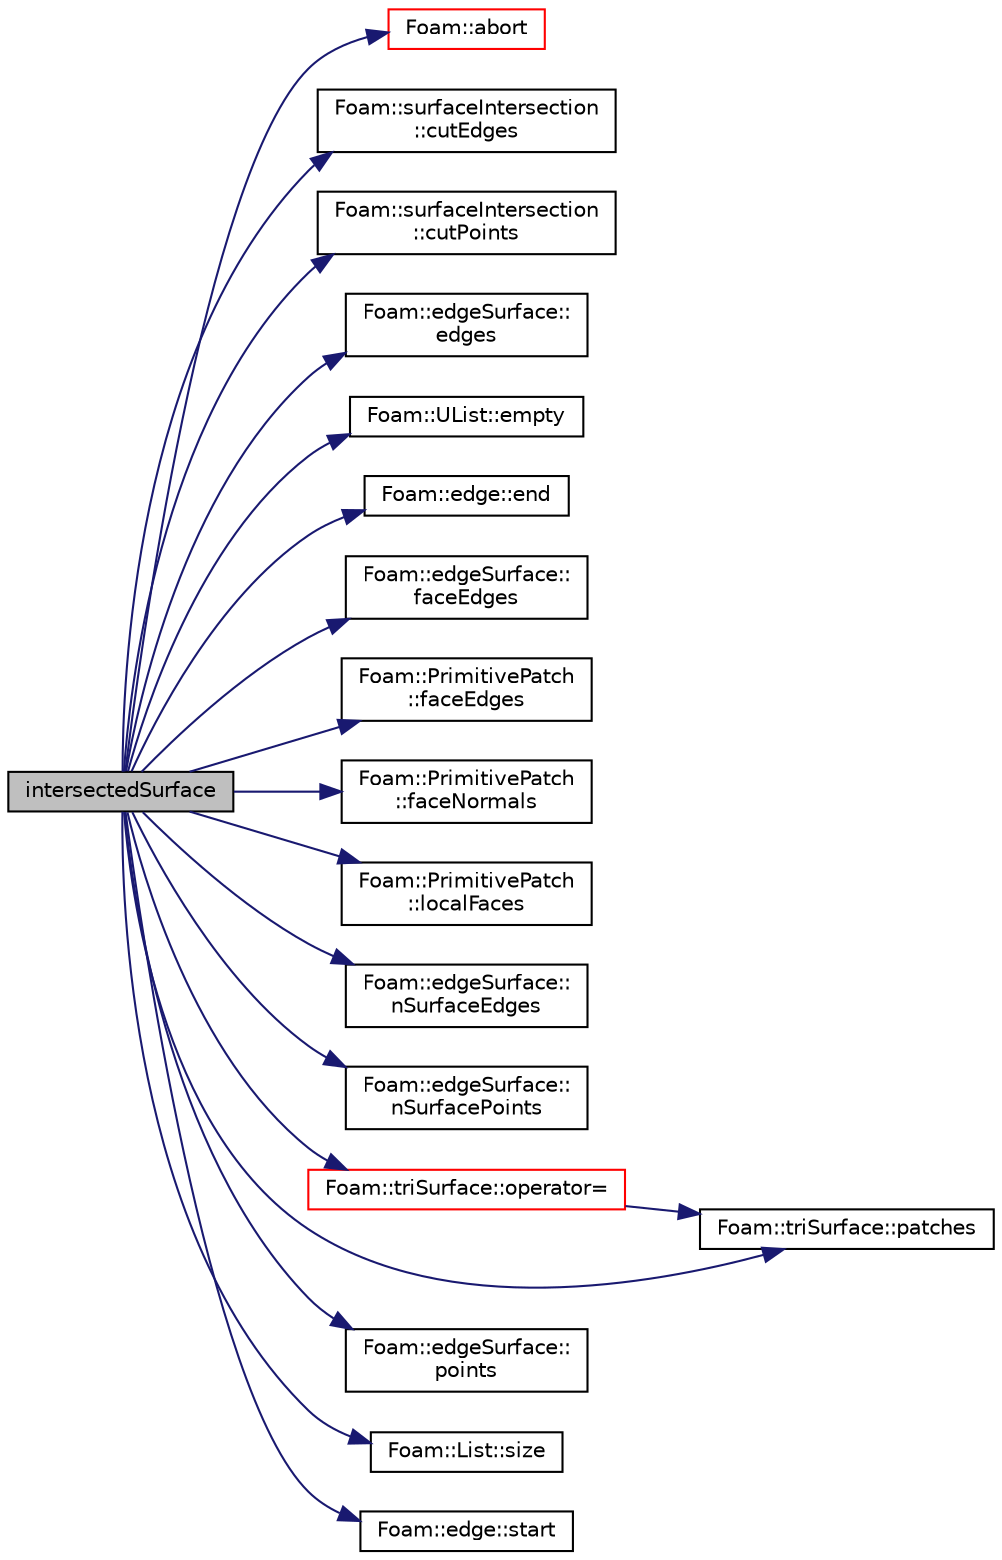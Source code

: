 digraph "intersectedSurface"
{
  bgcolor="transparent";
  edge [fontname="Helvetica",fontsize="10",labelfontname="Helvetica",labelfontsize="10"];
  node [fontname="Helvetica",fontsize="10",shape=record];
  rankdir="LR";
  Node1 [label="intersectedSurface",height=0.2,width=0.4,color="black", fillcolor="grey75", style="filled", fontcolor="black"];
  Node1 -> Node2 [color="midnightblue",fontsize="10",style="solid",fontname="Helvetica"];
  Node2 [label="Foam::abort",height=0.2,width=0.4,color="red",URL="$a10675.html#a447107a607d03e417307c203fa5fb44b"];
  Node1 -> Node3 [color="midnightblue",fontsize="10",style="solid",fontname="Helvetica"];
  Node3 [label="Foam::surfaceIntersection\l::cutEdges",height=0.2,width=0.4,color="black",URL="$a02472.html#a7c76e3ed03912ae1e5c62b13611670e3"];
  Node1 -> Node4 [color="midnightblue",fontsize="10",style="solid",fontname="Helvetica"];
  Node4 [label="Foam::surfaceIntersection\l::cutPoints",height=0.2,width=0.4,color="black",URL="$a02472.html#accb8b5b33864e301df17e24f7da938f2"];
  Node1 -> Node5 [color="midnightblue",fontsize="10",style="solid",fontname="Helvetica"];
  Node5 [label="Foam::edgeSurface::\ledges",height=0.2,width=0.4,color="black",URL="$a00615.html#aa9e7da73dfe101016afed525f326fdc7"];
  Node1 -> Node6 [color="midnightblue",fontsize="10",style="solid",fontname="Helvetica"];
  Node6 [label="Foam::UList::empty",height=0.2,width=0.4,color="black",URL="$a02720.html#ac6e61de369e994009e36f344f99c15ad",tooltip="Return true if the UList is empty (ie, size() is zero). "];
  Node1 -> Node7 [color="midnightblue",fontsize="10",style="solid",fontname="Helvetica"];
  Node7 [label="Foam::edge::end",height=0.2,width=0.4,color="black",URL="$a00606.html#a8ed0e876210c2c116b5694307a830518",tooltip="Return end vertex label. "];
  Node1 -> Node8 [color="midnightblue",fontsize="10",style="solid",fontname="Helvetica"];
  Node8 [label="Foam::edgeSurface::\lfaceEdges",height=0.2,width=0.4,color="black",URL="$a00615.html#aa10c4581df08d2b03f7f6d2a93aa16e8",tooltip="From face to our edges_. "];
  Node1 -> Node9 [color="midnightblue",fontsize="10",style="solid",fontname="Helvetica"];
  Node9 [label="Foam::PrimitivePatch\l::faceEdges",height=0.2,width=0.4,color="black",URL="$a01959.html#af8f18d40d14450677bb24334032e7638",tooltip="Return face-edge addressing. "];
  Node1 -> Node10 [color="midnightblue",fontsize="10",style="solid",fontname="Helvetica"];
  Node10 [label="Foam::PrimitivePatch\l::faceNormals",height=0.2,width=0.4,color="black",URL="$a01959.html#aa454c45ea89f03f5d0bd92ea2f38d85a",tooltip="Return face normals for patch. "];
  Node1 -> Node11 [color="midnightblue",fontsize="10",style="solid",fontname="Helvetica"];
  Node11 [label="Foam::PrimitivePatch\l::localFaces",height=0.2,width=0.4,color="black",URL="$a01959.html#af5aca3ce69275c80366bc8d5c0584da2",tooltip="Return patch faces addressing into local point list. "];
  Node1 -> Node12 [color="midnightblue",fontsize="10",style="solid",fontname="Helvetica"];
  Node12 [label="Foam::edgeSurface::\lnSurfaceEdges",height=0.2,width=0.4,color="black",URL="$a00615.html#a56840ca883ac4352bc4dbaafc941fa75"];
  Node1 -> Node13 [color="midnightblue",fontsize="10",style="solid",fontname="Helvetica"];
  Node13 [label="Foam::edgeSurface::\lnSurfacePoints",height=0.2,width=0.4,color="black",URL="$a00615.html#aba74a1f330264e6ff770ac974f907b67"];
  Node1 -> Node14 [color="midnightblue",fontsize="10",style="solid",fontname="Helvetica"];
  Node14 [label="Foam::triSurface::operator=",height=0.2,width=0.4,color="red",URL="$a02668.html#a7007e1a39a89b943666033e034e1083b"];
  Node14 -> Node15 [color="midnightblue",fontsize="10",style="solid",fontname="Helvetica"];
  Node15 [label="Foam::triSurface::patches",height=0.2,width=0.4,color="black",URL="$a02668.html#a40a43f76fd50b5f1cd1c242669a14406"];
  Node1 -> Node15 [color="midnightblue",fontsize="10",style="solid",fontname="Helvetica"];
  Node1 -> Node16 [color="midnightblue",fontsize="10",style="solid",fontname="Helvetica"];
  Node16 [label="Foam::edgeSurface::\lpoints",height=0.2,width=0.4,color="black",URL="$a00615.html#a73ff9486717e5d8efeb6e9c3f311ad5c"];
  Node1 -> Node17 [color="midnightblue",fontsize="10",style="solid",fontname="Helvetica"];
  Node17 [label="Foam::List::size",height=0.2,width=0.4,color="black",URL="$a01355.html#a8a5f6fa29bd4b500caf186f60245b384",tooltip="Override size to be inconsistent with allocated storage. "];
  Node1 -> Node18 [color="midnightblue",fontsize="10",style="solid",fontname="Helvetica"];
  Node18 [label="Foam::edge::start",height=0.2,width=0.4,color="black",URL="$a00606.html#a96b607a9a9baa575783b4af443ef613f",tooltip="Return start vertex label. "];
}
